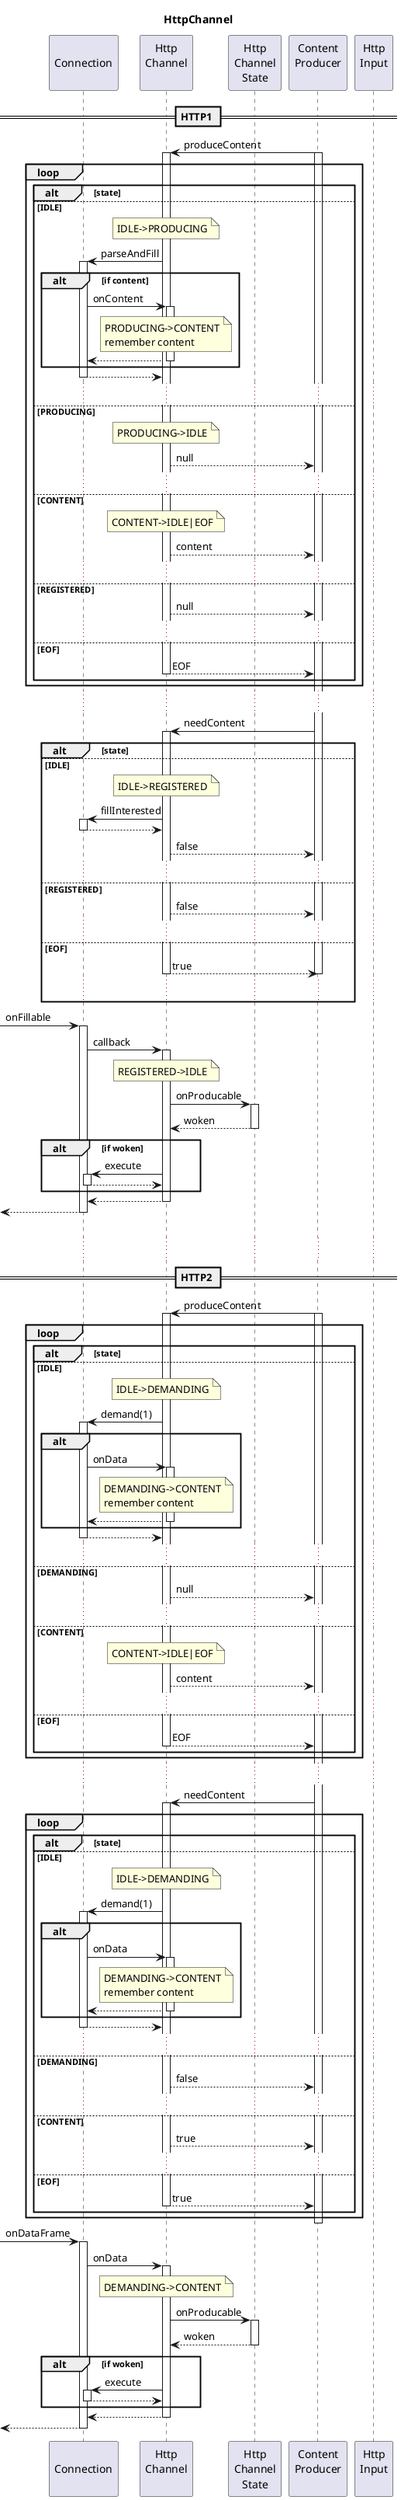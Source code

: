 @startuml
title "HttpChannel"

participant Connection as "\nConnection\n"
participant HttpChannel as "Http\nChannel\n"
participant HttpChannelState as "Http\nChannel\nState"
participant ContentProducer as "Content\nProducer\n"
participant HttpInput as "Http\nInput\n"

autoactivate on

== HTTP1 ==
ContentProducer->HttpChannel: produceContent
    loop
        alt state
        else IDLE
            activate ContentProducer
            note over HttpChannel
            IDLE->PRODUCING
            end note
            HttpChannel->Connection: parseAndFill
                alt if content
                    Connection->HttpChannel: onContent
                        note over HttpChannel
                        PRODUCING->CONTENT
                        remember content
                        end note
                    return
                end
            return
            ...
        else PRODUCING
            note over HttpChannel
            PRODUCING->IDLE
            end note
            autoactivate off
            HttpChannel-->ContentProducer: null
            autoactivate on
            ...
        else CONTENT
            note over HttpChannel
            CONTENT->IDLE|EOF
            end note
            autoactivate off
            HttpChannel-->ContentProducer: content
            autoactivate on
            ...
        else REGISTERED
            autoactivate off
            HttpChannel-->ContentProducer: null
            autoactivate on
            ...
        else EOF
            return EOF
        end
    end
...
ContentProducer->HttpChannel: needContent
    alt state
    else IDLE
        note over HttpChannel
        IDLE->REGISTERED
        end note
        HttpChannel->Connection: fillInterested
        return
        autoactivate off
        HttpChannel-->ContentProducer: false
        autoactivate on
        ...
    else REGISTERED
        autoactivate off
        HttpChannel-->ContentProducer: false
        autoactivate on
        ...
    else EOF
        return true
        deactivate ContentProducer
        ...
    end


[->Connection: onFillable
    Connection->HttpChannel: callback
        note over HttpChannel
        REGISTERED->IDLE
        end note
        HttpChannel->HttpChannelState:onProducable
        return woken
        alt if woken
            HttpChannel->Connection:execute
            return
        end
    return
return
|||
...

== HTTP2 ==
ContentProducer->HttpChannel: produceContent
    activate ContentProducer
    loop
        alt state
        else IDLE
            note over HttpChannel
            IDLE->DEMANDING
            end note
            HttpChannel->Connection:demand(1)
            alt
                Connection->HttpChannel:onData
                    note over HttpChannel
                    DEMANDING->CONTENT
                    remember content
                    end note
                return
            end
            return
            ...
        else DEMANDING
            autoactivate off
            HttpChannel-->ContentProducer: null
            autoactivate on
            ...
        else CONTENT
            note over HttpChannel
            CONTENT->IDLE|EOF
            end note
            autoactivate off
            HttpChannel-->ContentProducer: content
            autoactivate on
            ...
        else EOF

            return EOF
        end
    end
...
ContentProducer->HttpChannel: needContent
    loop
        alt state
        else IDLE
            note over HttpChannel
            IDLE->DEMANDING
            end note
            HttpChannel->Connection:demand(1)
            alt
                Connection->HttpChannel:onData
                    note over HttpChannel
                    DEMANDING->CONTENT
                    remember content
                    end note
                return
            end
            return
            ...
        else DEMANDING
            autoactivate off
            HttpChannel-->ContentProducer: false
            autoactivate on
            ...
        else CONTENT
            autoactivate off
            HttpChannel-->ContentProducer: true
            autoactivate on
            ...
        else EOF
            return true
        end
    end

deactivate ContentProducer

[->Connection: onDataFrame
    Connection->HttpChannel: onData
        note over HttpChannel
        DEMANDING->CONTENT
        end note
        HttpChannel->HttpChannelState:onProducable
        return woken
        alt if woken
            HttpChannel->Connection:execute
            return
        end
    return
return



@enduml
